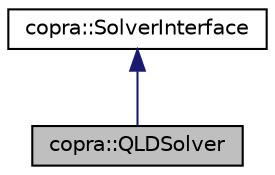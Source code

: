 digraph "copra::QLDSolver"
{
 // LATEX_PDF_SIZE
  edge [fontname="Helvetica",fontsize="10",labelfontname="Helvetica",labelfontsize="10"];
  node [fontname="Helvetica",fontsize="10",shape=record];
  Node1 [label="copra::QLDSolver",height=0.2,width=0.4,color="black", fillcolor="grey75", style="filled", fontcolor="black",tooltip="QLD solver for both dense matrix."];
  Node2 -> Node1 [dir="back",color="midnightblue",fontsize="10",style="solid",fontname="Helvetica"];
  Node2 [label="copra::SolverInterface",height=0.2,width=0.4,color="black", fillcolor="white", style="filled",URL="$classcopra_1_1SolverInterface.html",tooltip="An interface to the quadratic solvers. This interface is more like a pseudo-interface (it is not an a..."];
}
